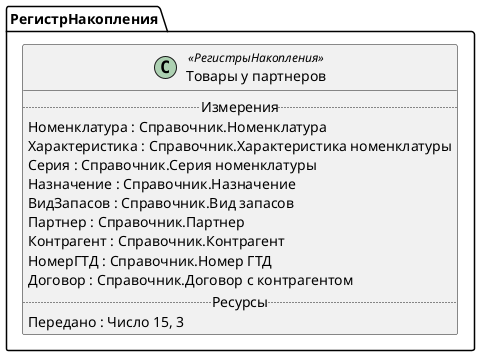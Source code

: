 ﻿@startuml ТоварыУПартнеров
'!include templates.wsd
'..\include templates.wsd
class РегистрНакопления.ТоварыУПартнеров as "Товары у партнеров" <<РегистрыНакопления>>
{
..Измерения..
Номенклатура : Справочник.Номенклатура
Характеристика : Справочник.Характеристика номенклатуры
Серия : Справочник.Серия номенклатуры
Назначение : Справочник.Назначение
ВидЗапасов : Справочник.Вид запасов
Партнер : Справочник.Партнер
Контрагент : Справочник.Контрагент
НомерГТД : Справочник.Номер ГТД
Договор : Справочник.Договор с контрагентом
..Ресурсы..
Передано : Число 15, 3
}
@enduml

